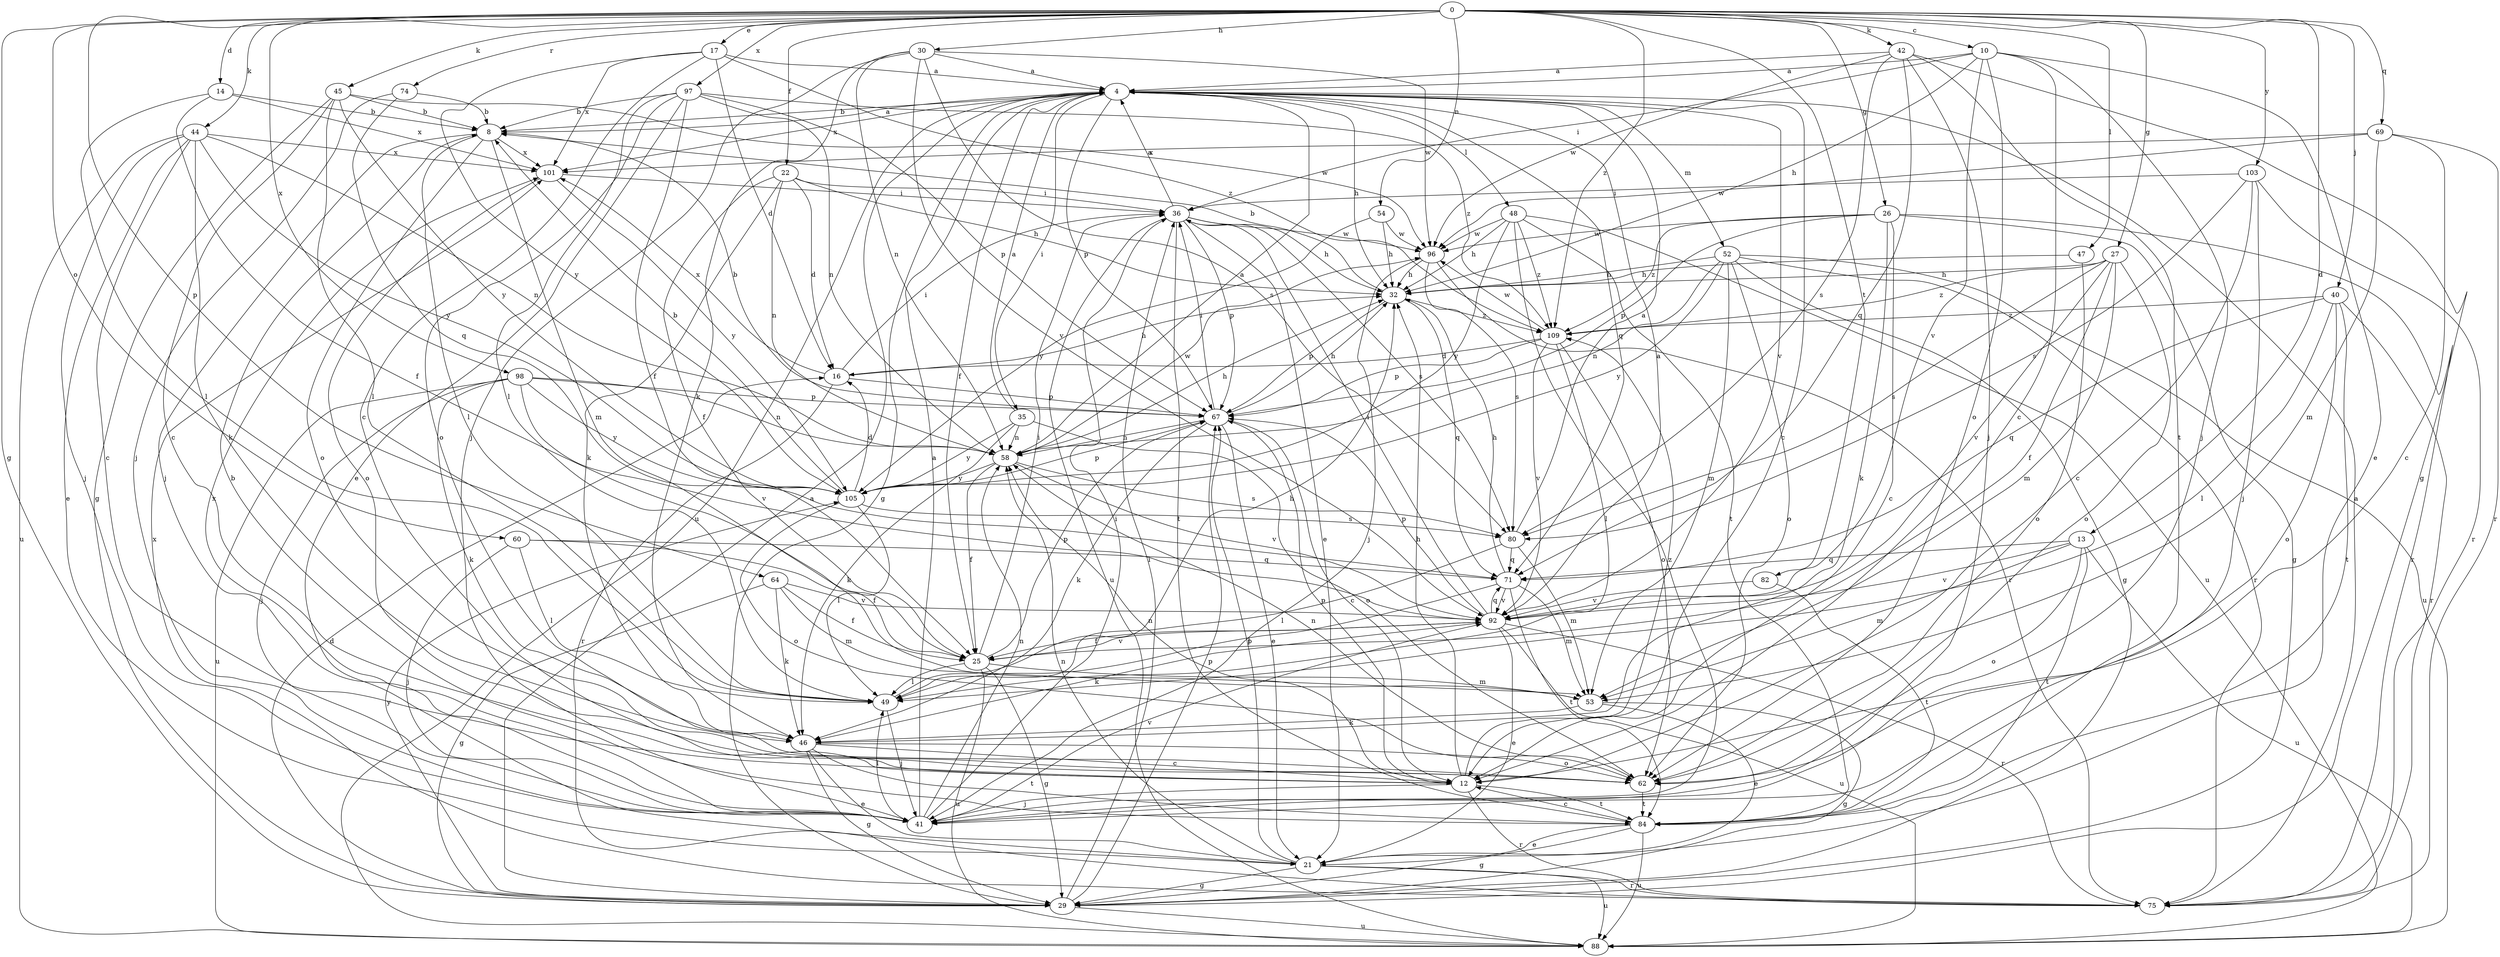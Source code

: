 strict digraph  {
0;
4;
8;
10;
12;
13;
14;
16;
17;
21;
22;
25;
26;
27;
29;
30;
32;
35;
36;
40;
41;
42;
44;
45;
46;
47;
48;
49;
52;
53;
54;
58;
60;
62;
64;
67;
69;
71;
74;
75;
80;
82;
84;
88;
92;
96;
97;
98;
101;
103;
105;
109;
0 -> 10  [label=c];
0 -> 13  [label=d];
0 -> 14  [label=d];
0 -> 17  [label=e];
0 -> 22  [label=f];
0 -> 26  [label=g];
0 -> 27  [label=g];
0 -> 29  [label=g];
0 -> 30  [label=h];
0 -> 40  [label=j];
0 -> 42  [label=k];
0 -> 44  [label=k];
0 -> 45  [label=k];
0 -> 47  [label=l];
0 -> 54  [label=n];
0 -> 60  [label=o];
0 -> 64  [label=p];
0 -> 69  [label=q];
0 -> 74  [label=r];
0 -> 82  [label=t];
0 -> 97  [label=x];
0 -> 98  [label=x];
0 -> 103  [label=y];
0 -> 109  [label=z];
4 -> 8  [label=b];
4 -> 12  [label=c];
4 -> 25  [label=f];
4 -> 29  [label=g];
4 -> 32  [label=h];
4 -> 35  [label=i];
4 -> 48  [label=l];
4 -> 52  [label=m];
4 -> 67  [label=p];
4 -> 71  [label=q];
4 -> 88  [label=u];
4 -> 92  [label=v];
4 -> 101  [label=x];
8 -> 4  [label=a];
8 -> 41  [label=j];
8 -> 49  [label=l];
8 -> 53  [label=m];
8 -> 62  [label=o];
8 -> 101  [label=x];
10 -> 4  [label=a];
10 -> 12  [label=c];
10 -> 21  [label=e];
10 -> 32  [label=h];
10 -> 36  [label=i];
10 -> 41  [label=j];
10 -> 62  [label=o];
10 -> 92  [label=v];
12 -> 32  [label=h];
12 -> 41  [label=j];
12 -> 58  [label=n];
12 -> 67  [label=p];
12 -> 75  [label=r];
12 -> 84  [label=t];
12 -> 109  [label=z];
13 -> 53  [label=m];
13 -> 62  [label=o];
13 -> 71  [label=q];
13 -> 84  [label=t];
13 -> 88  [label=u];
13 -> 92  [label=v];
14 -> 8  [label=b];
14 -> 25  [label=f];
14 -> 49  [label=l];
14 -> 101  [label=x];
16 -> 32  [label=h];
16 -> 36  [label=i];
16 -> 67  [label=p];
16 -> 75  [label=r];
16 -> 101  [label=x];
17 -> 4  [label=a];
17 -> 12  [label=c];
17 -> 16  [label=d];
17 -> 101  [label=x];
17 -> 105  [label=y];
17 -> 109  [label=z];
21 -> 29  [label=g];
21 -> 58  [label=n];
21 -> 67  [label=p];
21 -> 75  [label=r];
21 -> 88  [label=u];
22 -> 16  [label=d];
22 -> 25  [label=f];
22 -> 32  [label=h];
22 -> 36  [label=i];
22 -> 46  [label=k];
22 -> 58  [label=n];
25 -> 29  [label=g];
25 -> 36  [label=i];
25 -> 49  [label=l];
25 -> 53  [label=m];
25 -> 67  [label=p];
25 -> 88  [label=u];
25 -> 92  [label=v];
26 -> 12  [label=c];
26 -> 29  [label=g];
26 -> 46  [label=k];
26 -> 67  [label=p];
26 -> 75  [label=r];
26 -> 96  [label=w];
26 -> 109  [label=z];
27 -> 25  [label=f];
27 -> 32  [label=h];
27 -> 53  [label=m];
27 -> 62  [label=o];
27 -> 80  [label=s];
27 -> 92  [label=v];
27 -> 109  [label=z];
29 -> 4  [label=a];
29 -> 16  [label=d];
29 -> 36  [label=i];
29 -> 67  [label=p];
29 -> 88  [label=u];
29 -> 105  [label=y];
30 -> 4  [label=a];
30 -> 41  [label=j];
30 -> 46  [label=k];
30 -> 58  [label=n];
30 -> 80  [label=s];
30 -> 92  [label=v];
30 -> 96  [label=w];
32 -> 8  [label=b];
32 -> 67  [label=p];
32 -> 71  [label=q];
32 -> 109  [label=z];
35 -> 4  [label=a];
35 -> 46  [label=k];
35 -> 58  [label=n];
35 -> 62  [label=o];
35 -> 105  [label=y];
36 -> 4  [label=a];
36 -> 21  [label=e];
36 -> 32  [label=h];
36 -> 67  [label=p];
36 -> 80  [label=s];
36 -> 84  [label=t];
36 -> 88  [label=u];
36 -> 96  [label=w];
40 -> 49  [label=l];
40 -> 62  [label=o];
40 -> 71  [label=q];
40 -> 75  [label=r];
40 -> 84  [label=t];
40 -> 109  [label=z];
41 -> 4  [label=a];
41 -> 36  [label=i];
41 -> 49  [label=l];
41 -> 58  [label=n];
41 -> 92  [label=v];
41 -> 101  [label=x];
42 -> 4  [label=a];
42 -> 29  [label=g];
42 -> 41  [label=j];
42 -> 71  [label=q];
42 -> 80  [label=s];
42 -> 84  [label=t];
42 -> 96  [label=w];
44 -> 12  [label=c];
44 -> 21  [label=e];
44 -> 41  [label=j];
44 -> 46  [label=k];
44 -> 58  [label=n];
44 -> 88  [label=u];
44 -> 101  [label=x];
44 -> 105  [label=y];
45 -> 8  [label=b];
45 -> 12  [label=c];
45 -> 29  [label=g];
45 -> 49  [label=l];
45 -> 96  [label=w];
45 -> 105  [label=y];
46 -> 12  [label=c];
46 -> 21  [label=e];
46 -> 29  [label=g];
46 -> 62  [label=o];
46 -> 84  [label=t];
47 -> 32  [label=h];
47 -> 62  [label=o];
48 -> 32  [label=h];
48 -> 41  [label=j];
48 -> 84  [label=t];
48 -> 88  [label=u];
48 -> 96  [label=w];
48 -> 105  [label=y];
48 -> 109  [label=z];
49 -> 32  [label=h];
49 -> 41  [label=j];
52 -> 29  [label=g];
52 -> 32  [label=h];
52 -> 53  [label=m];
52 -> 58  [label=n];
52 -> 62  [label=o];
52 -> 75  [label=r];
52 -> 88  [label=u];
52 -> 105  [label=y];
53 -> 21  [label=e];
53 -> 29  [label=g];
53 -> 46  [label=k];
54 -> 32  [label=h];
54 -> 96  [label=w];
54 -> 105  [label=y];
58 -> 4  [label=a];
58 -> 25  [label=f];
58 -> 32  [label=h];
58 -> 80  [label=s];
58 -> 92  [label=v];
58 -> 96  [label=w];
58 -> 105  [label=y];
60 -> 25  [label=f];
60 -> 41  [label=j];
60 -> 49  [label=l];
60 -> 71  [label=q];
62 -> 58  [label=n];
62 -> 84  [label=t];
64 -> 25  [label=f];
64 -> 29  [label=g];
64 -> 46  [label=k];
64 -> 53  [label=m];
64 -> 92  [label=v];
67 -> 8  [label=b];
67 -> 12  [label=c];
67 -> 21  [label=e];
67 -> 32  [label=h];
67 -> 36  [label=i];
67 -> 46  [label=k];
67 -> 58  [label=n];
69 -> 12  [label=c];
69 -> 53  [label=m];
69 -> 75  [label=r];
69 -> 96  [label=w];
69 -> 101  [label=x];
71 -> 32  [label=h];
71 -> 49  [label=l];
71 -> 53  [label=m];
71 -> 84  [label=t];
71 -> 92  [label=v];
74 -> 8  [label=b];
74 -> 41  [label=j];
74 -> 71  [label=q];
75 -> 4  [label=a];
75 -> 101  [label=x];
80 -> 4  [label=a];
80 -> 49  [label=l];
80 -> 53  [label=m];
80 -> 71  [label=q];
82 -> 84  [label=t];
82 -> 92  [label=v];
84 -> 8  [label=b];
84 -> 12  [label=c];
84 -> 21  [label=e];
84 -> 29  [label=g];
84 -> 88  [label=u];
92 -> 4  [label=a];
92 -> 21  [label=e];
92 -> 25  [label=f];
92 -> 36  [label=i];
92 -> 46  [label=k];
92 -> 67  [label=p];
92 -> 71  [label=q];
92 -> 75  [label=r];
92 -> 88  [label=u];
96 -> 32  [label=h];
96 -> 41  [label=j];
96 -> 75  [label=r];
96 -> 80  [label=s];
97 -> 8  [label=b];
97 -> 21  [label=e];
97 -> 25  [label=f];
97 -> 49  [label=l];
97 -> 58  [label=n];
97 -> 62  [label=o];
97 -> 67  [label=p];
97 -> 109  [label=z];
98 -> 41  [label=j];
98 -> 46  [label=k];
98 -> 58  [label=n];
98 -> 67  [label=p];
98 -> 88  [label=u];
98 -> 92  [label=v];
98 -> 105  [label=y];
101 -> 36  [label=i];
101 -> 62  [label=o];
101 -> 105  [label=y];
103 -> 12  [label=c];
103 -> 36  [label=i];
103 -> 41  [label=j];
103 -> 75  [label=r];
103 -> 80  [label=s];
105 -> 8  [label=b];
105 -> 16  [label=d];
105 -> 49  [label=l];
105 -> 62  [label=o];
105 -> 67  [label=p];
105 -> 80  [label=s];
109 -> 16  [label=d];
109 -> 49  [label=l];
109 -> 62  [label=o];
109 -> 67  [label=p];
109 -> 92  [label=v];
109 -> 96  [label=w];
}
